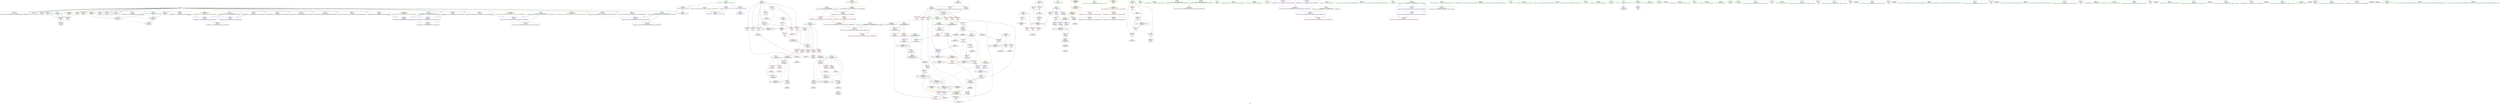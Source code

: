 digraph "SVFG" {
	label="SVFG";

	Node0x55e5d66e6560 [shape=record,color=grey,label="{NodeID: 0\nNullPtr}"];
	Node0x55e5d66e6560 -> Node0x55e5d670dcb0[style=solid];
	Node0x55e5d66e6560 -> Node0x55e5d670ddb0[style=solid];
	Node0x55e5d66e6560 -> Node0x55e5d670de80[style=solid];
	Node0x55e5d66e6560 -> Node0x55e5d670df50[style=solid];
	Node0x55e5d66e6560 -> Node0x55e5d670e020[style=solid];
	Node0x55e5d66e6560 -> Node0x55e5d670e0f0[style=solid];
	Node0x55e5d66e6560 -> Node0x55e5d670e1c0[style=solid];
	Node0x55e5d66e6560 -> Node0x55e5d670e290[style=solid];
	Node0x55e5d66e6560 -> Node0x55e5d670e360[style=solid];
	Node0x55e5d66e6560 -> Node0x55e5d670e430[style=solid];
	Node0x55e5d66e6560 -> Node0x55e5d670e500[style=solid];
	Node0x55e5d66e6560 -> Node0x55e5d670b390[style=solid];
	Node0x55e5d66e6560 -> Node0x55e5d670b460[style=solid];
	Node0x55e5d66e6560 -> Node0x55e5d670b530[style=solid];
	Node0x55e5d66e6560 -> Node0x55e5d670b600[style=solid];
	Node0x55e5d66e6560 -> Node0x55e5d670b6d0[style=solid];
	Node0x55e5d66e6560 -> Node0x55e5d670b7a0[style=solid];
	Node0x55e5d66e6560 -> Node0x55e5d670b870[style=solid];
	Node0x55e5d66e6560 -> Node0x55e5d670b940[style=solid];
	Node0x55e5d66e6560 -> Node0x55e5d670ba10[style=solid];
	Node0x55e5d66e6560 -> Node0x55e5d670bae0[style=solid];
	Node0x55e5d66e6560 -> Node0x55e5d670ab90[style=solid];
	Node0x55e5d66e6560 -> Node0x55e5d670f2c0[style=solid];
	Node0x55e5d671fe80 [shape=record,color=grey,label="{NodeID: 360\n78 = cmp(77, 9, )\n}"];
	Node0x55e5d670e770 [shape=record,color=red,label="{NodeID: 194\n366\<--355\n\<--s.addr\n_Z4OPENRKNSt7__cxx1112basic_stringIcSt11char_traitsIcESaIcEEE\n|{<s0>23}}"];
	Node0x55e5d670e770:s0 -> Node0x55e5d6752780[style=solid,color=red];
	Node0x55e5d670afd0 [shape=record,color=black,label="{NodeID: 111\n123\<--122\nidxprom\<--rem\n_Z9availablei\n}"];
	Node0x55e5d6709930 [shape=record,color=green,label="{NodeID: 28\n13\<--15\ndp\<--dp_field_insensitive\nGlob }"];
	Node0x55e5d6709930 -> Node0x55e5d670ad30[style=solid];
	Node0x55e5d6709930 -> Node0x55e5d6710a90[style=solid];
	Node0x55e5d670ff20 [shape=record,color=blue,label="{NodeID: 222\n170\<--169\n\<--conv\n_Z4worki\n}"];
	Node0x55e5d670ff20 -> Node0x55e5d672e3d0[style=dashed];
	Node0x55e5d67119c0 [shape=record,color=red,label="{NodeID: 139\n282\<--8\n\<--ntc\nmain\n}"];
	Node0x55e5d67119c0 -> Node0x55e5d6720000[style=solid];
	Node0x55e5d670c250 [shape=record,color=green,label="{NodeID: 56\n250\<--251\nehselector.slot\<--ehselector.slot_field_insensitive\nmain\n}"];
	Node0x55e5d670c250 -> Node0x55e5d6713f20[style=solid];
	Node0x55e5d670c250 -> Node0x55e5d6718990[style=solid];
	Node0x55e5d670c250 -> Node0x55e5d6718b30[style=solid];
	Node0x55e5d67520f0 [shape=record,color=black,label="{NodeID: 499\n216 = PHI(148, )\n1st arg _ZSt3minIxERKT_S2_S2_ }"];
	Node0x55e5d67520f0 -> Node0x55e5d6710400[style=solid];
	Node0x55e5d6739010 [shape=record,color=yellow,style=double,label="{NodeID: 416\n41V_1 = ENCHI(MR_41V_0)\npts\{249 \}\nFun[main]}"];
	Node0x55e5d6739010 -> Node0x55e5d67188c0[style=dashed];
	Node0x55e5d6739010 -> Node0x55e5d6718a60[style=dashed];
	Node0x55e5d67194f0 [shape=record,color=blue,label="{NodeID: 250\n447\<--467\nexn.slot\<--\n_ZStplIcSt11char_traitsIcESaIcEENSt7__cxx1112basic_stringIT_T0_T1_EERKS8_PKS5_\n}"];
	Node0x55e5d67194f0 -> Node0x55e5d670ed20[style=dashed];
	Node0x55e5d6713080 [shape=record,color=red,label="{NodeID: 167\n211\<--144\n\<--ret\n_Z4worki\n}"];
	Node0x55e5d6713080 -> Node0x55e5d67137d0[style=solid];
	Node0x55e5d670dbb0 [shape=record,color=green,label="{NodeID: 84\n41\<--489\n_GLOBAL__sub_I_arkidd_2_0.cpp\<--_GLOBAL__sub_I_arkidd_2_0.cpp_field_insensitive\n}"];
	Node0x55e5d670dbb0 -> Node0x55e5d670f1c0[style=solid];
	Node0x55e5d6707b30 [shape=record,color=green,label="{NodeID: 1\n7\<--1\n__dso_handle\<--dummyObj\nGlob }"];
	Node0x55e5d6720000 [shape=record,color=grey,label="{NodeID: 361\n283 = cmp(281, 282, )\n}"];
	Node0x55e5d670e840 [shape=record,color=red,label="{NodeID: 195\n380\<--355\n\<--s.addr\n_Z4OPENRKNSt7__cxx1112basic_stringIcSt11char_traitsIcESaIcEEE\n|{<s0>27}}"];
	Node0x55e5d670e840:s0 -> Node0x55e5d6752780[style=solid,color=red];
	Node0x55e5d670b0a0 [shape=record,color=black,label="{NodeID: 112\n103\<--136\n_Z9availablei_ret\<--\n_Z9availablei\n|{<s0>3}}"];
	Node0x55e5d670b0a0:s0 -> Node0x55e5d6750f00[style=solid,color=blue];
	Node0x55e5d6709a30 [shape=record,color=green,label="{NodeID: 29\n16\<--18\nav\<--av_field_insensitive\nGlob }"];
	Node0x55e5d6709a30 -> Node0x55e5d6710b60[style=solid];
	Node0x55e5d6709a30 -> Node0x55e5d6710c30[style=solid];
	Node0x55e5d6709a30 -> Node0x55e5d6710d00[style=solid];
	Node0x55e5d670fff0 [shape=record,color=blue,label="{NodeID: 223\n146\<--174\ni\<--\n_Z4worki\n}"];
	Node0x55e5d670fff0 -> Node0x55e5d6713150[style=dashed];
	Node0x55e5d670fff0 -> Node0x55e5d6713220[style=dashed];
	Node0x55e5d670fff0 -> Node0x55e5d67132f0[style=dashed];
	Node0x55e5d670fff0 -> Node0x55e5d67133c0[style=dashed];
	Node0x55e5d670fff0 -> Node0x55e5d6713490[style=dashed];
	Node0x55e5d670fff0 -> Node0x55e5d6713560[style=dashed];
	Node0x55e5d670fff0 -> Node0x55e5d6710260[style=dashed];
	Node0x55e5d670fff0 -> Node0x55e5d67315d0[style=dashed];
	Node0x55e5d6711a90 [shape=record,color=red,label="{NodeID: 140\n323\<--11\n\<--x\nmain\n|{<s0>19}}"];
	Node0x55e5d6711a90:s0 -> Node0x55e5d6751c40[style=solid,color=red];
	Node0x55e5d670c320 [shape=record,color=green,label="{NodeID: 57\n252\<--253\nitc\<--itc_field_insensitive\nmain\n}"];
	Node0x55e5d670c320 -> Node0x55e5d6713ff0[style=solid];
	Node0x55e5d670c320 -> Node0x55e5d67140c0[style=solid];
	Node0x55e5d670c320 -> Node0x55e5d6714190[style=solid];
	Node0x55e5d670c320 -> Node0x55e5d6718650[style=solid];
	Node0x55e5d670c320 -> Node0x55e5d6718cd0[style=solid];
	Node0x55e5d6752200 [shape=record,color=black,label="{NodeID: 500\n69 = PHI(167, )\n0th arg _Z10countDigiti }"];
	Node0x55e5d6752200 -> Node0x55e5d670f3c0[style=solid];
	Node0x55e5d67390f0 [shape=record,color=yellow,style=double,label="{NodeID: 417\n43V_1 = ENCHI(MR_43V_0)\npts\{251 \}\nFun[main]}"];
	Node0x55e5d67390f0 -> Node0x55e5d6718990[style=dashed];
	Node0x55e5d67390f0 -> Node0x55e5d6718b30[style=dashed];
	Node0x55e5d67195c0 [shape=record,color=blue,label="{NodeID: 251\n449\<--469\nehselector.slot\<--\n_ZStplIcSt11char_traitsIcESaIcEENSt7__cxx1112basic_stringIT_T0_T1_EERKS8_PKS5_\n}"];
	Node0x55e5d67195c0 -> Node0x55e5d670edf0[style=dashed];
	Node0x55e5d6713150 [shape=record,color=red,label="{NodeID: 168\n176\<--146\n\<--i\n_Z4worki\n}"];
	Node0x55e5d6713150 -> Node0x55e5d671f400[style=solid];
	Node0x55e5d670dcb0 [shape=record,color=black,label="{NodeID: 85\n2\<--3\ndummyVal\<--dummyVal\n}"];
	Node0x55e5d6707bc0 [shape=record,color=green,label="{NodeID: 2\n9\<--1\n\<--dummyObj\nCan only get source location for instruction, argument, global var or function.}"];
	Node0x55e5d6720180 [shape=record,color=grey,label="{NodeID: 362\n229 = cmp(226, 228, )\n}"];
	Node0x55e5d670e910 [shape=record,color=red,label="{NodeID: 196\n403\<--359\nexn\<--exn.slot\n_Z4OPENRKNSt7__cxx1112basic_stringIcSt11char_traitsIcESaIcEEE\n}"];
	Node0x55e5d670b170 [shape=record,color=black,label="{NodeID: 113\n152\<--151\nidxprom\<--\n_Z4worki\n}"];
	Node0x55e5d6709b30 [shape=record,color=green,label="{NodeID: 30\n39\<--43\nllvm.global_ctors\<--llvm.global_ctors_field_insensitive\nGlob }"];
	Node0x55e5d6709b30 -> Node0x55e5d67116c0[style=solid];
	Node0x55e5d6709b30 -> Node0x55e5d67117c0[style=solid];
	Node0x55e5d6709b30 -> Node0x55e5d67118c0[style=solid];
	Node0x55e5d67100c0 [shape=record,color=blue,label="{NodeID: 224\n148\<--195\nref.tmp\<--add8\n_Z4worki\n|{|<s2>7}}"];
	Node0x55e5d67100c0 -> Node0x55e5d6713700[style=dashed];
	Node0x55e5d67100c0 -> Node0x55e5d672e2e0[style=dashed];
	Node0x55e5d67100c0:s2 -> Node0x55e5d6738150[style=dashed,color=red];
	Node0x55e5d6711b60 [shape=record,color=red,label="{NodeID: 141\n374\<--33\n\<--stdin\n_Z4OPENRKNSt7__cxx1112basic_stringIcSt11char_traitsIcESaIcEEE\n}"];
	Node0x55e5d6711b60 -> Node0x55e5d6710820[style=solid];
	Node0x55e5d670c3f0 [shape=record,color=green,label="{NodeID: 58\n254\<--255\ni\<--i_field_insensitive\nmain\n}"];
	Node0x55e5d670c3f0 -> Node0x55e5d6714260[style=solid];
	Node0x55e5d670c3f0 -> Node0x55e5d6714330[style=solid];
	Node0x55e5d670c3f0 -> Node0x55e5d6714400[style=solid];
	Node0x55e5d670c3f0 -> Node0x55e5d6718720[style=solid];
	Node0x55e5d670c3f0 -> Node0x55e5d67187f0[style=solid];
	Node0x55e5d6752310 [shape=record,color=black,label="{NodeID: 501\n354 = PHI(244, )\n0th arg _Z4OPENRKNSt7__cxx1112basic_stringIcSt11char_traitsIcESaIcEEE }"];
	Node0x55e5d6752310 -> Node0x55e5d6718da0[style=solid];
	Node0x55e5d6713220 [shape=record,color=red,label="{NodeID: 169\n177\<--146\n\<--i\n_Z4worki\n}"];
	Node0x55e5d6713220 -> Node0x55e5d671f400[style=solid];
	Node0x55e5d670ddb0 [shape=record,color=black,label="{NodeID: 86\n300\<--3\n\<--dummyVal\nmain\n}"];
	Node0x55e5d6707c50 [shape=record,color=green,label="{NodeID: 3\n19\<--1\n.str\<--dummyObj\nGlob }"];
	Node0x55e5d6720300 [shape=record,color=grey,label="{NodeID: 363\n126 = cmp(125, 9, )\n}"];
	Node0x55e5d670e9e0 [shape=record,color=red,label="{NodeID: 197\n404\<--361\nsel\<--ehselector.slot\n_Z4OPENRKNSt7__cxx1112basic_stringIcSt11char_traitsIcESaIcEEE\n}"];
	Node0x55e5d670b240 [shape=record,color=black,label="{NodeID: 114\n169\<--168\nconv\<--call2\n_Z4worki\n}"];
	Node0x55e5d670b240 -> Node0x55e5d670ff20[style=solid];
	Node0x55e5d6709c30 [shape=record,color=green,label="{NodeID: 31\n44\<--45\n__cxx_global_var_init\<--__cxx_global_var_init_field_insensitive\n}"];
	Node0x55e5d6710190 [shape=record,color=blue,label="{NodeID: 225\n202\<--201\n\<--\n_Z4worki\n}"];
	Node0x55e5d6710190 -> Node0x55e5d672e3d0[style=dashed];
	Node0x55e5d6711c30 [shape=record,color=red,label="{NodeID: 142\n384\<--38\n\<--stdout\n_Z4OPENRKNSt7__cxx1112basic_stringIcSt11char_traitsIcESaIcEEE\n}"];
	Node0x55e5d6711c30 -> Node0x55e5d67108f0[style=solid];
	Node0x55e5d670c4c0 [shape=record,color=green,label="{NodeID: 59\n256\<--257\nans\<--ans_field_insensitive\nmain\n}"];
	Node0x55e5d670c4c0 -> Node0x55e5d670e5d0[style=solid];
	Node0x55e5d670c4c0 -> Node0x55e5d670e6a0[style=solid];
	Node0x55e5d670c4c0 -> Node0x55e5d6718c00[style=solid];
	Node0x55e5d6752420 [shape=record,color=black,label="{NodeID: 502\n438 = PHI(357, 363, )\n0th arg _ZStplIcSt11char_traitsIcESaIcEENSt7__cxx1112basic_stringIT_T0_T1_EERKS8_PKS5_ }"];
	Node0x55e5d67132f0 [shape=record,color=red,label="{NodeID: 170\n183\<--146\n\<--i\n_Z4worki\n}"];
	Node0x55e5d67132f0 -> Node0x55e5d671e680[style=solid];
	Node0x55e5d670de80 [shape=record,color=black,label="{NodeID: 87\n301\<--3\n\<--dummyVal\nmain\n}"];
	Node0x55e5d670de80 -> Node0x55e5d67188c0[style=solid];
	Node0x55e5d6707ce0 [shape=record,color=green,label="{NodeID: 4\n21\<--1\n.str.1\<--dummyObj\nGlob }"];
	Node0x55e5d6720480 [shape=record,color=grey,label="{NodeID: 364\n119 = cmp(118, 9, )\n}"];
	Node0x55e5d670eab0 [shape=record,color=red,label="{NodeID: 198\n454\<--441\n\<--__lhs.addr\n_ZStplIcSt11char_traitsIcESaIcEENSt7__cxx1112basic_stringIT_T0_T1_EERKS8_PKS5_\n}"];
	Node0x55e5d67105f0 [shape=record,color=black,label="{NodeID: 115\n140\<--212\n_Z4worki_ret\<--\n_Z4worki\n|{<s0>5|<s1>6|<s2>19}}"];
	Node0x55e5d67105f0:s0 -> Node0x55e5d674e2f0[style=solid,color=blue];
	Node0x55e5d67105f0:s1 -> Node0x55e5d6750e00[style=solid,color=blue];
	Node0x55e5d67105f0:s2 -> Node0x55e5d6751530[style=solid,color=blue];
	Node0x55e5d6709d30 [shape=record,color=green,label="{NodeID: 32\n48\<--49\n_ZNSt8ios_base4InitC1Ev\<--_ZNSt8ios_base4InitC1Ev_field_insensitive\n}"];
	Node0x55e5d6710260 [shape=record,color=blue,label="{NodeID: 226\n146\<--207\ni\<--inc\n_Z4worki\n}"];
	Node0x55e5d6710260 -> Node0x55e5d6713150[style=dashed];
	Node0x55e5d6710260 -> Node0x55e5d6713220[style=dashed];
	Node0x55e5d6710260 -> Node0x55e5d67132f0[style=dashed];
	Node0x55e5d6710260 -> Node0x55e5d67133c0[style=dashed];
	Node0x55e5d6710260 -> Node0x55e5d6713490[style=dashed];
	Node0x55e5d6710260 -> Node0x55e5d6713560[style=dashed];
	Node0x55e5d6710260 -> Node0x55e5d6710260[style=dashed];
	Node0x55e5d6710260 -> Node0x55e5d67315d0[style=dashed];
	Node0x55e5d6711d00 [shape=record,color=red,label="{NodeID: 143\n99\<--70\n\<--retval\n_Z10countDigiti\n}"];
	Node0x55e5d6711d00 -> Node0x55e5d670af00[style=solid];
	Node0x55e5d670c590 [shape=record,color=green,label="{NodeID: 60\n260\<--261\n_ZNSaIcEC1Ev\<--_ZNSaIcEC1Ev_field_insensitive\n}"];
	Node0x55e5d6752780 [shape=record,color=black,label="{NodeID: 503\n439 = PHI(366, 380, )\n1st arg _ZStplIcSt11char_traitsIcESaIcEENSt7__cxx1112basic_stringIT_T0_T1_EERKS8_PKS5_ }"];
	Node0x55e5d6752780 -> Node0x55e5d67191b0[style=solid];
	Node0x55e5d67133c0 [shape=record,color=red,label="{NodeID: 171\n188\<--146\n\<--i\n_Z4worki\n|{<s0>5}}"];
	Node0x55e5d67133c0:s0 -> Node0x55e5d6751c40[style=solid,color=red];
	Node0x55e5d670df50 [shape=record,color=black,label="{NodeID: 88\n303\<--3\n\<--dummyVal\nmain\n}"];
	Node0x55e5d670df50 -> Node0x55e5d6718990[style=solid];
	Node0x55e5d6708520 [shape=record,color=green,label="{NodeID: 5\n23\<--1\n.str.2\<--dummyObj\nGlob }"];
	Node0x55e5d6720600 [shape=record,color=grey,label="{NodeID: 365\n165 = cmp(164, 9, )\n}"];
	Node0x55e5d670eb80 [shape=record,color=red,label="{NodeID: 199\n458\<--443\n\<--__rhs.addr\n_ZStplIcSt11char_traitsIcESaIcEENSt7__cxx1112basic_stringIT_T0_T1_EERKS8_PKS5_\n}"];
	Node0x55e5d6710680 [shape=record,color=black,label="{NodeID: 116\n214\<--237\n_ZSt3minIxERKT_S2_S2__ret\<--\n_ZSt3minIxERKT_S2_S2_\n|{<s0>7}}"];
	Node0x55e5d6710680:s0 -> Node0x55e5d6751180[style=solid,color=blue];
	Node0x55e5d6709e30 [shape=record,color=green,label="{NodeID: 33\n54\<--55\n__cxa_atexit\<--__cxa_atexit_field_insensitive\n}"];
	Node0x55e5d6710330 [shape=record,color=blue,label="{NodeID: 227\n219\<--215\n__a.addr\<--__a\n_ZSt3minIxERKT_S2_S2_\n}"];
	Node0x55e5d6710330 -> Node0x55e5d6713970[style=dashed];
	Node0x55e5d6710330 -> Node0x55e5d6713a40[style=dashed];
	Node0x55e5d6711dd0 [shape=record,color=red,label="{NodeID: 144\n77\<--72\n\<--pos.addr\n_Z10countDigiti\n}"];
	Node0x55e5d6711dd0 -> Node0x55e5d671fe80[style=solid];
	Node0x55e5d670c690 [shape=record,color=green,label="{NodeID: 61\n264\<--265\n_ZNSt7__cxx1112basic_stringIcSt11char_traitsIcESaIcEEC1EPKcRKS3_\<--_ZNSt7__cxx1112basic_stringIcSt11char_traitsIcESaIcEEC1EPKcRKS3__field_insensitive\n}"];
	Node0x55e5d67528d0 [shape=record,color=black,label="{NodeID: 504\n440 = PHI(367, 381, )\n2nd arg _ZStplIcSt11char_traitsIcESaIcEENSt7__cxx1112basic_stringIT_T0_T1_EERKS8_PKS5_ }"];
	Node0x55e5d67528d0 -> Node0x55e5d6719280[style=solid];
	Node0x55e5d6713490 [shape=record,color=red,label="{NodeID: 172\n191\<--146\n\<--i\n_Z4worki\n}"];
	Node0x55e5d6713490 -> Node0x55e5d671e800[style=solid];
	Node0x55e5d670e020 [shape=record,color=black,label="{NodeID: 89\n306\<--3\n\<--dummyVal\nmain\n}"];
	Node0x55e5d67085b0 [shape=record,color=green,label="{NodeID: 6\n25\<--1\n.str.3\<--dummyObj\nGlob }"];
	Node0x55e5d6720780 [shape=record,color=grey,label="{NodeID: 366\n157 = cmp(156, 158, )\n}"];
	Node0x55e5d670ec50 [shape=record,color=red,label="{NodeID: 200\n464\<--445\nnrvo.val\<--nrvo\n_ZStplIcSt11char_traitsIcESaIcEENSt7__cxx1112basic_stringIT_T0_T1_EERKS8_PKS5_\n}"];
	Node0x55e5d6710750 [shape=record,color=black,label="{NodeID: 117\n291\<--290\nidxprom\<--\nmain\n}"];
	Node0x55e5d6709f30 [shape=record,color=green,label="{NodeID: 34\n53\<--59\n_ZNSt8ios_base4InitD1Ev\<--_ZNSt8ios_base4InitD1Ev_field_insensitive\n}"];
	Node0x55e5d6709f30 -> Node0x55e5d670ae00[style=solid];
	Node0x55e5d6710400 [shape=record,color=blue,label="{NodeID: 228\n221\<--216\n__b.addr\<--__b\n_ZSt3minIxERKT_S2_S2_\n}"];
	Node0x55e5d6710400 -> Node0x55e5d6713b10[style=dashed];
	Node0x55e5d6710400 -> Node0x55e5d6713be0[style=dashed];
	Node0x55e5d6711ea0 [shape=record,color=red,label="{NodeID: 145\n85\<--72\n\<--pos.addr\n_Z10countDigiti\n}"];
	Node0x55e5d6711ea0 -> Node0x55e5d671fd00[style=solid];
	Node0x55e5d670c790 [shape=record,color=green,label="{NodeID: 62\n267\<--268\n_Z4OPENRKNSt7__cxx1112basic_stringIcSt11char_traitsIcESaIcEEE\<--_Z4OPENRKNSt7__cxx1112basic_stringIcSt11char_traitsIcESaIcEEE_field_insensitive\n}"];
	Node0x55e5d6752a20 [shape=record,color=black,label="{NodeID: 505\n104 = PHI(163, )\n0th arg _Z9availablei }"];
	Node0x55e5d6752a20 -> Node0x55e5d670f8a0[style=solid];
	Node0x55e5d672dd70 [shape=record,color=yellow,style=double,label="{NodeID: 422\n12V_1 = ENCHI(MR_12V_0)\npts\{180000 \}\nFun[main]|{<s0>19}}"];
	Node0x55e5d672dd70:s0 -> Node0x55e5d6738070[style=dashed,color=red];
	Node0x55e5d6713560 [shape=record,color=red,label="{NodeID: 173\n206\<--146\n\<--i\n_Z4worki\n}"];
	Node0x55e5d6713560 -> Node0x55e5d671eb00[style=solid];
	Node0x55e5d670e0f0 [shape=record,color=black,label="{NodeID: 90\n307\<--3\n\<--dummyVal\nmain\n}"];
	Node0x55e5d670e0f0 -> Node0x55e5d6718a60[style=solid];
	Node0x55e5d6708640 [shape=record,color=green,label="{NodeID: 7\n27\<--1\n.str.4\<--dummyObj\nGlob }"];
	Node0x55e5d66f33c0 [shape=record,color=black,label="{NodeID: 367\nMR_2V_3 = PHI(MR_2V_4, MR_2V_2, )\npts\{71 \}\n}"];
	Node0x55e5d66f33c0 -> Node0x55e5d6711d00[style=dashed];
	Node0x55e5d670ed20 [shape=record,color=red,label="{NodeID: 201\n476\<--447\nexn\<--exn.slot\n_ZStplIcSt11char_traitsIcESaIcEENSt7__cxx1112basic_stringIT_T0_T1_EERKS8_PKS5_\n}"];
	Node0x55e5d6710820 [shape=record,color=black,label="{NodeID: 118\n376\<--374\ncall1\<--\n_Z4OPENRKNSt7__cxx1112basic_stringIcSt11char_traitsIcESaIcEEE\n}"];
	Node0x55e5d670a030 [shape=record,color=green,label="{NodeID: 35\n66\<--67\n_Z10countDigiti\<--_Z10countDigiti_field_insensitive\n}"];
	Node0x55e5d673dd10 [shape=record,color=yellow,style=double,label="{NodeID: 478\n22V_6 = CSCHI(MR_22V_5)\npts\{150000 \}\nCS[]|{<s0>6|<s1>6|<s2>6}}"];
	Node0x55e5d673dd10:s0 -> Node0x55e5d6713630[style=dashed,color=red];
	Node0x55e5d673dd10:s1 -> Node0x55e5d670fe50[style=dashed,color=red];
	Node0x55e5d673dd10:s2 -> Node0x55e5d67148e0[style=dashed,color=red];
	Node0x55e5d67104d0 [shape=record,color=blue,label="{NodeID: 229\n217\<--231\nretval\<--\n_ZSt3minIxERKT_S2_S2_\n}"];
	Node0x55e5d67104d0 -> Node0x55e5d67157e0[style=dashed];
	Node0x55e5d6711f70 [shape=record,color=red,label="{NodeID: 146\n91\<--72\n\<--pos.addr\n_Z10countDigiti\n}"];
	Node0x55e5d6711f70 -> Node0x55e5d671ef80[style=solid];
	Node0x55e5d670c890 [shape=record,color=green,label="{NodeID: 63\n270\<--271\n_ZNSt7__cxx1112basic_stringIcSt11char_traitsIcESaIcEED1Ev\<--_ZNSt7__cxx1112basic_stringIcSt11char_traitsIcESaIcEED1Ev_field_insensitive\n}"];
	Node0x55e5d6713630 [shape=record,color=red,label="{NodeID: 174\n156\<--155\n\<--\n_Z4worki\n}"];
	Node0x55e5d6713630 -> Node0x55e5d6720780[style=solid];
	Node0x55e5d670e1c0 [shape=record,color=black,label="{NodeID: 91\n309\<--3\n\<--dummyVal\nmain\n}"];
	Node0x55e5d670e1c0 -> Node0x55e5d6718b30[style=solid];
	Node0x55e5d67086d0 [shape=record,color=green,label="{NodeID: 8\n29\<--1\n.str.5\<--dummyObj\nGlob }"];
	Node0x55e5d66f38c0 [shape=record,color=black,label="{NodeID: 368\nMR_4V_3 = PHI(MR_4V_4, MR_4V_2, )\npts\{73 \}\n}"];
	Node0x55e5d670edf0 [shape=record,color=red,label="{NodeID: 202\n477\<--449\nsel\<--ehselector.slot\n_ZStplIcSt11char_traitsIcESaIcEENSt7__cxx1112basic_stringIT_T0_T1_EERKS8_PKS5_\n}"];
	Node0x55e5d67108f0 [shape=record,color=black,label="{NodeID: 119\n386\<--384\ncall6\<--\n_Z4OPENRKNSt7__cxx1112basic_stringIcSt11char_traitsIcESaIcEEE\n}"];
	Node0x55e5d670a130 [shape=record,color=green,label="{NodeID: 36\n70\<--71\nretval\<--retval_field_insensitive\n_Z10countDigiti\n}"];
	Node0x55e5d670a130 -> Node0x55e5d6711d00[style=solid];
	Node0x55e5d670a130 -> Node0x55e5d670f490[style=solid];
	Node0x55e5d670a130 -> Node0x55e5d670f7d0[style=solid];
	Node0x55e5d673de70 [shape=record,color=yellow,style=double,label="{NodeID: 479\n22V_7 = CSCHI(MR_22V_6)\npts\{150000 \}\nCS[]|{|<s2>7}}"];
	Node0x55e5d673de70 -> Node0x55e5d6713700[style=dashed];
	Node0x55e5d673de70 -> Node0x55e5d6710190[style=dashed];
	Node0x55e5d673de70:s2 -> Node0x55e5d6738500[style=dashed,color=red];
	Node0x55e5d67184f0 [shape=record,color=blue,label="{NodeID: 230\n217\<--234\nretval\<--\n_ZSt3minIxERKT_S2_S2_\n}"];
	Node0x55e5d67184f0 -> Node0x55e5d67157e0[style=dashed];
	Node0x55e5d6712040 [shape=record,color=red,label="{NodeID: 147\n88\<--74\n\<--cnt\n_Z10countDigiti\n}"];
	Node0x55e5d6712040 -> Node0x55e5d671ec80[style=solid];
	Node0x55e5d670c990 [shape=record,color=green,label="{NodeID: 64\n273\<--274\n_ZNSaIcED1Ev\<--_ZNSaIcED1Ev_field_insensitive\n}"];
	Node0x55e5d671e200 [shape=record,color=grey,label="{NodeID: 341\n335 = Binary(334, 196, )\n}"];
	Node0x55e5d6713700 [shape=record,color=red,label="{NodeID: 175\n201\<--198\n\<--call9\n_Z4worki\n}"];
	Node0x55e5d6713700 -> Node0x55e5d6710190[style=solid];
	Node0x55e5d670e290 [shape=record,color=black,label="{NodeID: 92\n350\<--3\nlpad.val\<--dummyVal\nmain\n}"];
	Node0x55e5d6708760 [shape=record,color=green,label="{NodeID: 9\n31\<--1\n.str.6\<--dummyObj\nGlob }"];
	Node0x55e5d672d0d0 [shape=record,color=black,label="{NodeID: 369\nMR_6V_2 = PHI(MR_6V_4, MR_6V_1, )\npts\{75 \}\n}"];
	Node0x55e5d670eec0 [shape=record,color=blue,label="{NodeID: 203\n8\<--9\nntc\<--\nGlob }"];
	Node0x55e5d670eec0 -> Node0x55e5d6738d70[style=dashed];
	Node0x55e5d67109c0 [shape=record,color=purple,label="{NodeID: 120\n50\<--4\n\<--_ZStL8__ioinit\n__cxx_global_var_init\n}"];
	Node0x55e5d670a200 [shape=record,color=green,label="{NodeID: 37\n72\<--73\npos.addr\<--pos.addr_field_insensitive\n_Z10countDigiti\n}"];
	Node0x55e5d670a200 -> Node0x55e5d6711dd0[style=solid];
	Node0x55e5d670a200 -> Node0x55e5d6711ea0[style=solid];
	Node0x55e5d670a200 -> Node0x55e5d6711f70[style=solid];
	Node0x55e5d670a200 -> Node0x55e5d670f3c0[style=solid];
	Node0x55e5d670a200 -> Node0x55e5d670f700[style=solid];
	Node0x55e5d6718580 [shape=record,color=blue,label="{NodeID: 231\n242\<--9\nretval\<--\nmain\n}"];
	Node0x55e5d6712110 [shape=record,color=red,label="{NodeID: 148\n96\<--74\n\<--cnt\n_Z10countDigiti\n}"];
	Node0x55e5d6712110 -> Node0x55e5d670f7d0[style=solid];
	Node0x55e5d670ca90 [shape=record,color=green,label="{NodeID: 65\n277\<--278\nscanf\<--scanf_field_insensitive\n}"];
	Node0x55e5d671e380 [shape=record,color=grey,label="{NodeID: 342\n194 = Binary(189, 193, )\n}"];
	Node0x55e5d671e380 -> Node0x55e5d671e500[style=solid];
	Node0x55e5d67137d0 [shape=record,color=red,label="{NodeID: 176\n212\<--211\n\<--\n_Z4worki\n}"];
	Node0x55e5d67137d0 -> Node0x55e5d67105f0[style=solid];
	Node0x55e5d670e360 [shape=record,color=black,label="{NodeID: 93\n351\<--3\nlpad.val17\<--dummyVal\nmain\n}"];
	Node0x55e5d67087f0 [shape=record,color=green,label="{NodeID: 10\n33\<--1\nstdin\<--dummyObj\nGlob }"];
	Node0x55e5d670efc0 [shape=record,color=blue,label="{NodeID: 204\n11\<--9\nx\<--\nGlob }"];
	Node0x55e5d670efc0 -> Node0x55e5d6738e50[style=dashed];
	Node0x55e5d6710a90 [shape=record,color=purple,label="{NodeID: 121\n153\<--13\narrayidx\<--dp\n_Z4worki\n}"];
	Node0x55e5d6710a90 -> Node0x55e5d670fd80[style=solid];
	Node0x55e5d670a2d0 [shape=record,color=green,label="{NodeID: 38\n74\<--75\ncnt\<--cnt_field_insensitive\n_Z10countDigiti\n}"];
	Node0x55e5d670a2d0 -> Node0x55e5d6712040[style=solid];
	Node0x55e5d670a2d0 -> Node0x55e5d6712110[style=solid];
	Node0x55e5d670a2d0 -> Node0x55e5d670f560[style=solid];
	Node0x55e5d670a2d0 -> Node0x55e5d670f630[style=solid];
	Node0x55e5d674ed30 [shape=record,color=black,label="{NodeID: 481\n51 = PHI()\n}"];
	Node0x55e5d6718650 [shape=record,color=blue,label="{NodeID: 232\n252\<--81\nitc\<--\nmain\n}"];
	Node0x55e5d6718650 -> Node0x55e5d67301d0[style=dashed];
	Node0x55e5d67121e0 [shape=record,color=red,label="{NodeID: 149\n136\<--105\n\<--retval\n_Z9availablei\n}"];
	Node0x55e5d67121e0 -> Node0x55e5d670b0a0[style=solid];
	Node0x55e5d670cb90 [shape=record,color=green,label="{NodeID: 66\n321\<--322\nllvm.memset.p0i8.i64\<--llvm.memset.p0i8.i64_field_insensitive\n}"];
	Node0x55e5d672e120 [shape=record,color=yellow,style=double,label="{NodeID: 426\n66V_1 = ENCHI(MR_66V_0)\npts\{448 \}\nFun[_ZStplIcSt11char_traitsIcESaIcEENSt7__cxx1112basic_stringIT_T0_T1_EERKS8_PKS5_]}"];
	Node0x55e5d672e120 -> Node0x55e5d67194f0[style=dashed];
	Node0x55e5d671e500 [shape=record,color=grey,label="{NodeID: 343\n195 = Binary(194, 196, )\n}"];
	Node0x55e5d671e500 -> Node0x55e5d67100c0[style=solid];
	Node0x55e5d67138a0 [shape=record,color=red,label="{NodeID: 177\n237\<--217\n\<--retval\n_ZSt3minIxERKT_S2_S2_\n}"];
	Node0x55e5d67138a0 -> Node0x55e5d6710680[style=solid];
	Node0x55e5d670e430 [shape=record,color=black,label="{NodeID: 94\n389\<--3\n\<--dummyVal\n_Z4OPENRKNSt7__cxx1112basic_stringIcSt11char_traitsIcESaIcEEE\n}"];
	Node0x55e5d67088b0 [shape=record,color=green,label="{NodeID: 11\n34\<--1\n.str.7\<--dummyObj\nGlob }"];
	Node0x55e5d672e2e0 [shape=record,color=black,label="{NodeID: 371\nMR_20V_2 = PHI(MR_20V_4, MR_20V_1, )\npts\{149 \}\n}"];
	Node0x55e5d672e2e0 -> Node0x55e5d67100c0[style=dashed];
	Node0x55e5d672e2e0 -> Node0x55e5d672e2e0[style=dashed];
	Node0x55e5d672e2e0 -> Node0x55e5d6731ad0[style=dashed];
	Node0x55e5d670f0c0 [shape=record,color=blue,label="{NodeID: 205\n493\<--40\nllvm.global_ctors_0\<--\nGlob }"];
	Node0x55e5d6710b60 [shape=record,color=purple,label="{NodeID: 122\n113\<--16\n\<--av\n_Z9availablei\n}"];
	Node0x55e5d6710b60 -> Node0x55e5d67125f0[style=solid];
	Node0x55e5d670a3a0 [shape=record,color=green,label="{NodeID: 39\n101\<--102\n_Z9availablei\<--_Z9availablei_field_insensitive\n}"];
	Node0x55e5d674e2f0 [shape=record,color=black,label="{NodeID: 482\n189 = PHI(140, )\n}"];
	Node0x55e5d674e2f0 -> Node0x55e5d671e380[style=solid];
	Node0x55e5d6738070 [shape=record,color=yellow,style=double,label="{NodeID: 399\n12V_1 = ENCHI(MR_12V_0)\npts\{180000 \}\nFun[_Z4worki]|{<s0>3|<s1>5|<s2>6}}"];
	Node0x55e5d6738070:s0 -> Node0x55e5d673a4b0[style=dashed,color=red];
	Node0x55e5d6738070:s1 -> Node0x55e5d6738070[style=dashed,color=red];
	Node0x55e5d6738070:s2 -> Node0x55e5d6738070[style=dashed,color=red];
	Node0x55e5d6718720 [shape=record,color=blue,label="{NodeID: 233\n254\<--9\ni\<--\nmain\n}"];
	Node0x55e5d6718720 -> Node0x55e5d6714260[style=dashed];
	Node0x55e5d6718720 -> Node0x55e5d6714330[style=dashed];
	Node0x55e5d6718720 -> Node0x55e5d6714400[style=dashed];
	Node0x55e5d6718720 -> Node0x55e5d67187f0[style=dashed];
	Node0x55e5d6718720 -> Node0x55e5d67306d0[style=dashed];
	Node0x55e5d67122b0 [shape=record,color=red,label="{NodeID: 150\n110\<--107\n\<--pos.addr\n_Z9availablei\n}"];
	Node0x55e5d67122b0 -> Node0x55e5d671fa00[style=solid];
	Node0x55e5d670cc90 [shape=record,color=green,label="{NodeID: 67\n329\<--330\nprintf\<--printf_field_insensitive\n}"];
	Node0x55e5d672e200 [shape=record,color=yellow,style=double,label="{NodeID: 427\n68V_1 = ENCHI(MR_68V_0)\npts\{450 \}\nFun[_ZStplIcSt11char_traitsIcESaIcEENSt7__cxx1112basic_stringIT_T0_T1_EERKS8_PKS5_]}"];
	Node0x55e5d672e200 -> Node0x55e5d67195c0[style=dashed];
	Node0x55e5d671e680 [shape=record,color=grey,label="{NodeID: 344\n184 = Binary(182, 183, )\n}"];
	Node0x55e5d671e680 -> Node0x55e5d671f880[style=solid];
	Node0x55e5d6713970 [shape=record,color=red,label="{NodeID: 178\n227\<--219\n\<--__a.addr\n_ZSt3minIxERKT_S2_S2_\n}"];
	Node0x55e5d6713970 -> Node0x55e5d6713d80[style=solid];
	Node0x55e5d670e500 [shape=record,color=black,label="{NodeID: 95\n390\<--3\n\<--dummyVal\n_Z4OPENRKNSt7__cxx1112basic_stringIcSt11char_traitsIcESaIcEEE\n}"];
	Node0x55e5d670e500 -> Node0x55e5d6718e70[style=solid];
	Node0x55e5d6708970 [shape=record,color=green,label="{NodeID: 12\n36\<--1\n.str.8\<--dummyObj\nGlob }"];
	Node0x55e5d672e3d0 [shape=record,color=black,label="{NodeID: 372\nMR_22V_5 = PHI(MR_22V_9, MR_22V_4, )\npts\{150000 \}\n|{|<s2>5|<s3>5|<s4>5}}"];
	Node0x55e5d672e3d0 -> Node0x55e5d672e3d0[style=dashed];
	Node0x55e5d672e3d0 -> Node0x55e5d67148e0[style=dashed];
	Node0x55e5d672e3d0:s2 -> Node0x55e5d6713630[style=dashed,color=red];
	Node0x55e5d672e3d0:s3 -> Node0x55e5d670fe50[style=dashed,color=red];
	Node0x55e5d672e3d0:s4 -> Node0x55e5d67148e0[style=dashed,color=red];
	Node0x55e5d670f1c0 [shape=record,color=blue,label="{NodeID: 206\n494\<--41\nllvm.global_ctors_1\<--_GLOBAL__sub_I_arkidd_2_0.cpp\nGlob }"];
	Node0x55e5d6710c30 [shape=record,color=purple,label="{NodeID: 123\n124\<--16\narrayidx\<--av\n_Z9availablei\n}"];
	Node0x55e5d6710c30 -> Node0x55e5d67126c0[style=solid];
	Node0x55e5d670a4a0 [shape=record,color=green,label="{NodeID: 40\n105\<--106\nretval\<--retval_field_insensitive\n_Z9availablei\n}"];
	Node0x55e5d670a4a0 -> Node0x55e5d67121e0[style=solid];
	Node0x55e5d670a4a0 -> Node0x55e5d670f970[style=solid];
	Node0x55e5d670a4a0 -> Node0x55e5d670fa40[style=solid];
	Node0x55e5d670a4a0 -> Node0x55e5d670fbe0[style=solid];
	Node0x55e5d6750e00 [shape=record,color=black,label="{NodeID: 483\n193 = PHI(140, )\n}"];
	Node0x55e5d6750e00 -> Node0x55e5d671e380[style=solid];
	Node0x55e5d6738150 [shape=record,color=yellow,style=double,label="{NodeID: 400\n20V_1 = ENCHI(MR_20V_0)\npts\{149 \}\nFun[_ZSt3minIxERKT_S2_S2_]}"];
	Node0x55e5d6738150 -> Node0x55e5d6713cb0[style=dashed];
	Node0x55e5d67187f0 [shape=record,color=blue,label="{NodeID: 234\n254\<--297\ni\<--inc\nmain\n}"];
	Node0x55e5d67187f0 -> Node0x55e5d6714260[style=dashed];
	Node0x55e5d67187f0 -> Node0x55e5d6714330[style=dashed];
	Node0x55e5d67187f0 -> Node0x55e5d6714400[style=dashed];
	Node0x55e5d67187f0 -> Node0x55e5d67187f0[style=dashed];
	Node0x55e5d67187f0 -> Node0x55e5d67306d0[style=dashed];
	Node0x55e5d6712380 [shape=record,color=red,label="{NodeID: 151\n118\<--107\n\<--pos.addr\n_Z9availablei\n}"];
	Node0x55e5d6712380 -> Node0x55e5d6720480[style=solid];
	Node0x55e5d670cd90 [shape=record,color=green,label="{NodeID: 68\n355\<--356\ns.addr\<--s.addr_field_insensitive\n_Z4OPENRKNSt7__cxx1112basic_stringIcSt11char_traitsIcESaIcEEE\n}"];
	Node0x55e5d670cd90 -> Node0x55e5d670e770[style=solid];
	Node0x55e5d670cd90 -> Node0x55e5d670e840[style=solid];
	Node0x55e5d670cd90 -> Node0x55e5d6718da0[style=solid];
	Node0x55e5d671e800 [shape=record,color=grey,label="{NodeID: 345\n192 = Binary(190, 191, )\n|{<s0>6}}"];
	Node0x55e5d671e800:s0 -> Node0x55e5d6751c40[style=solid,color=red];
	Node0x55e5d6713a40 [shape=record,color=red,label="{NodeID: 179\n234\<--219\n\<--__a.addr\n_ZSt3minIxERKT_S2_S2_\n}"];
	Node0x55e5d6713a40 -> Node0x55e5d67184f0[style=solid];
	Node0x55e5d670b390 [shape=record,color=black,label="{NodeID: 96\n392\<--3\n\<--dummyVal\n_Z4OPENRKNSt7__cxx1112basic_stringIcSt11char_traitsIcESaIcEEE\n}"];
	Node0x55e5d670b390 -> Node0x55e5d6718f40[style=solid];
	Node0x55e5d6708a30 [shape=record,color=green,label="{NodeID: 13\n38\<--1\nstdout\<--dummyObj\nGlob }"];
	Node0x55e5d670f2c0 [shape=record,color=blue, style = dotted,label="{NodeID: 207\n495\<--3\nllvm.global_ctors_2\<--dummyVal\nGlob }"];
	Node0x55e5d6710d00 [shape=record,color=purple,label="{NodeID: 124\n292\<--16\narrayidx\<--av\nmain\n}"];
	Node0x55e5d670a570 [shape=record,color=green,label="{NodeID: 41\n107\<--108\npos.addr\<--pos.addr_field_insensitive\n_Z9availablei\n}"];
	Node0x55e5d670a570 -> Node0x55e5d67122b0[style=solid];
	Node0x55e5d670a570 -> Node0x55e5d6712380[style=solid];
	Node0x55e5d670a570 -> Node0x55e5d6712450[style=solid];
	Node0x55e5d670a570 -> Node0x55e5d6712520[style=solid];
	Node0x55e5d670a570 -> Node0x55e5d670f8a0[style=solid];
	Node0x55e5d670a570 -> Node0x55e5d670fb10[style=solid];
	Node0x55e5d6750f00 [shape=record,color=black,label="{NodeID: 484\n164 = PHI(103, )\n}"];
	Node0x55e5d6750f00 -> Node0x55e5d6720600[style=solid];
	Node0x55e5d67188c0 [shape=record,color=blue,label="{NodeID: 235\n248\<--301\nexn.slot\<--\nmain\n}"];
	Node0x55e5d67188c0 -> Node0x55e5d6713e50[style=dashed];
	Node0x55e5d6712450 [shape=record,color=red,label="{NodeID: 152\n121\<--107\n\<--pos.addr\n_Z9availablei\n}"];
	Node0x55e5d6712450 -> Node0x55e5d671f280[style=solid];
	Node0x55e5d670ce60 [shape=record,color=green,label="{NodeID: 69\n357\<--358\nref.tmp\<--ref.tmp_field_insensitive\n_Z4OPENRKNSt7__cxx1112basic_stringIcSt11char_traitsIcESaIcEEE\n|{<s0>23}}"];
	Node0x55e5d670ce60:s0 -> Node0x55e5d6752420[style=solid,color=red];
	Node0x55e5d671e980 [shape=record,color=grey,label="{NodeID: 346\n344 = Binary(343, 81, )\n}"];
	Node0x55e5d671e980 -> Node0x55e5d6718cd0[style=solid];
	Node0x55e5d6713b10 [shape=record,color=red,label="{NodeID: 180\n225\<--221\n\<--__b.addr\n_ZSt3minIxERKT_S2_S2_\n}"];
	Node0x55e5d6713b10 -> Node0x55e5d6713cb0[style=solid];
	Node0x55e5d670b460 [shape=record,color=black,label="{NodeID: 97\n396\<--3\n\<--dummyVal\n_Z4OPENRKNSt7__cxx1112basic_stringIcSt11char_traitsIcESaIcEEE\n}"];
	Node0x55e5d6708b30 [shape=record,color=green,label="{NodeID: 14\n40\<--1\n\<--dummyObj\nCan only get source location for instruction, argument, global var or function.}"];
	Node0x55e5d670f3c0 [shape=record,color=blue,label="{NodeID: 208\n72\<--69\npos.addr\<--pos\n_Z10countDigiti\n}"];
	Node0x55e5d670f3c0 -> Node0x55e5d6711dd0[style=dashed];
	Node0x55e5d670f3c0 -> Node0x55e5d6711ea0[style=dashed];
	Node0x55e5d670f3c0 -> Node0x55e5d6711f70[style=dashed];
	Node0x55e5d670f3c0 -> Node0x55e5d670f700[style=dashed];
	Node0x55e5d670f3c0 -> Node0x55e5d66f38c0[style=dashed];
	Node0x55e5d6710dd0 [shape=record,color=purple,label="{NodeID: 125\n262\<--19\n\<--.str\nmain\n}"];
	Node0x55e5d670a640 [shape=record,color=green,label="{NodeID: 42\n138\<--139\n_Z4worki\<--_Z4worki_field_insensitive\n}"];
	Node0x55e5d6751040 [shape=record,color=black,label="{NodeID: 485\n168 = PHI(68, )\n}"];
	Node0x55e5d6751040 -> Node0x55e5d670b240[style=solid];
	Node0x55e5d6718990 [shape=record,color=blue,label="{NodeID: 236\n250\<--303\nehselector.slot\<--\nmain\n}"];
	Node0x55e5d6718990 -> Node0x55e5d6713f20[style=dashed];
	Node0x55e5d6712520 [shape=record,color=red,label="{NodeID: 153\n130\<--107\n\<--pos.addr\n_Z9availablei\n}"];
	Node0x55e5d6712520 -> Node0x55e5d671f100[style=solid];
	Node0x55e5d670cf30 [shape=record,color=green,label="{NodeID: 70\n359\<--360\nexn.slot\<--exn.slot_field_insensitive\n_Z4OPENRKNSt7__cxx1112basic_stringIcSt11char_traitsIcESaIcEEE\n}"];
	Node0x55e5d670cf30 -> Node0x55e5d670e910[style=solid];
	Node0x55e5d670cf30 -> Node0x55e5d6718e70[style=solid];
	Node0x55e5d670cf30 -> Node0x55e5d6719010[style=solid];
	Node0x55e5d673a4b0 [shape=record,color=yellow,style=double,label="{NodeID: 430\n12V_1 = ENCHI(MR_12V_0)\npts\{180000 \}\nFun[_Z9availablei]}"];
	Node0x55e5d673a4b0 -> Node0x55e5d67125f0[style=dashed];
	Node0x55e5d673a4b0 -> Node0x55e5d67126c0[style=dashed];
	Node0x55e5d671eb00 [shape=record,color=grey,label="{NodeID: 347\n207 = Binary(206, 81, )\n}"];
	Node0x55e5d671eb00 -> Node0x55e5d6710260[style=solid];
	Node0x55e5d6713be0 [shape=record,color=red,label="{NodeID: 181\n231\<--221\n\<--__b.addr\n_ZSt3minIxERKT_S2_S2_\n}"];
	Node0x55e5d6713be0 -> Node0x55e5d67104d0[style=solid];
	Node0x55e5d670b530 [shape=record,color=black,label="{NodeID: 98\n397\<--3\n\<--dummyVal\n_Z4OPENRKNSt7__cxx1112basic_stringIcSt11char_traitsIcESaIcEEE\n}"];
	Node0x55e5d670b530 -> Node0x55e5d6719010[style=solid];
	Node0x55e5d6708c30 [shape=record,color=green,label="{NodeID: 15\n81\<--1\n\<--dummyObj\nCan only get source location for instruction, argument, global var or function.}"];
	Node0x55e5d670f490 [shape=record,color=blue,label="{NodeID: 209\n70\<--81\nretval\<--\n_Z10countDigiti\n}"];
	Node0x55e5d670f490 -> Node0x55e5d66f33c0[style=dashed];
	Node0x55e5d6710ea0 [shape=record,color=purple,label="{NodeID: 126\n275\<--21\n\<--.str.1\nmain\n}"];
	Node0x55e5d670a740 [shape=record,color=green,label="{NodeID: 43\n142\<--143\npos.addr\<--pos.addr_field_insensitive\n_Z4worki\n}"];
	Node0x55e5d670a740 -> Node0x55e5d6712790[style=solid];
	Node0x55e5d670a740 -> Node0x55e5d6712860[style=solid];
	Node0x55e5d670a740 -> Node0x55e5d6712930[style=solid];
	Node0x55e5d670a740 -> Node0x55e5d6712a00[style=solid];
	Node0x55e5d670a740 -> Node0x55e5d6712ad0[style=solid];
	Node0x55e5d670a740 -> Node0x55e5d6712ba0[style=solid];
	Node0x55e5d670a740 -> Node0x55e5d670fcb0[style=solid];
	Node0x55e5d6751180 [shape=record,color=black,label="{NodeID: 486\n198 = PHI(214, )\n}"];
	Node0x55e5d6751180 -> Node0x55e5d6713700[style=solid];
	Node0x55e5d6718a60 [shape=record,color=blue,label="{NodeID: 237\n248\<--307\nexn.slot\<--\nmain\n}"];
	Node0x55e5d6718a60 -> Node0x55e5d6713e50[style=dashed];
	Node0x55e5d67125f0 [shape=record,color=red,label="{NodeID: 154\n114\<--113\n\<--\n_Z9availablei\n}"];
	Node0x55e5d67125f0 -> Node0x55e5d670f970[style=solid];
	Node0x55e5d670d000 [shape=record,color=green,label="{NodeID: 71\n361\<--362\nehselector.slot\<--ehselector.slot_field_insensitive\n_Z4OPENRKNSt7__cxx1112basic_stringIcSt11char_traitsIcESaIcEEE\n}"];
	Node0x55e5d670d000 -> Node0x55e5d670e9e0[style=solid];
	Node0x55e5d670d000 -> Node0x55e5d6718f40[style=solid];
	Node0x55e5d670d000 -> Node0x55e5d67190e0[style=solid];
	Node0x55e5d671ec80 [shape=record,color=grey,label="{NodeID: 348\n89 = Binary(88, 81, )\n}"];
	Node0x55e5d671ec80 -> Node0x55e5d670f630[style=solid];
	Node0x55e5d6713cb0 [shape=record,color=red,label="{NodeID: 182\n226\<--225\n\<--\n_ZSt3minIxERKT_S2_S2_\n}"];
	Node0x55e5d6713cb0 -> Node0x55e5d6720180[style=solid];
	Node0x55e5d670b600 [shape=record,color=black,label="{NodeID: 99\n399\<--3\n\<--dummyVal\n_Z4OPENRKNSt7__cxx1112basic_stringIcSt11char_traitsIcESaIcEEE\n}"];
	Node0x55e5d670b600 -> Node0x55e5d67190e0[style=solid];
	Node0x55e5d6708d30 [shape=record,color=green,label="{NodeID: 16\n93\<--1\n\<--dummyObj\nCan only get source location for instruction, argument, global var or function.}"];
	Node0x55e5d670f560 [shape=record,color=blue,label="{NodeID: 210\n74\<--9\ncnt\<--\n_Z10countDigiti\n}"];
	Node0x55e5d670f560 -> Node0x55e5d6712040[style=dashed];
	Node0x55e5d670f560 -> Node0x55e5d6712110[style=dashed];
	Node0x55e5d670f560 -> Node0x55e5d670f630[style=dashed];
	Node0x55e5d670f560 -> Node0x55e5d672d0d0[style=dashed];
	Node0x55e5d6710f70 [shape=record,color=purple,label="{NodeID: 127\n293\<--21\n\<--.str.1\nmain\n}"];
	Node0x55e5d670a810 [shape=record,color=green,label="{NodeID: 44\n144\<--145\nret\<--ret_field_insensitive\n_Z4worki\n}"];
	Node0x55e5d670a810 -> Node0x55e5d6712c70[style=solid];
	Node0x55e5d670a810 -> Node0x55e5d6712d40[style=solid];
	Node0x55e5d670a810 -> Node0x55e5d6712e10[style=solid];
	Node0x55e5d670a810 -> Node0x55e5d6712ee0[style=solid];
	Node0x55e5d670a810 -> Node0x55e5d6712fb0[style=solid];
	Node0x55e5d670a810 -> Node0x55e5d6713080[style=solid];
	Node0x55e5d670a810 -> Node0x55e5d670fd80[style=solid];
	Node0x55e5d67512c0 [shape=record,color=black,label="{NodeID: 487\n276 = PHI()\n}"];
	Node0x55e5d6738500 [shape=record,color=yellow,style=double,label="{NodeID: 404\n22V_1 = ENCHI(MR_22V_0)\npts\{150000 \}\nFun[_ZSt3minIxERKT_S2_S2_]}"];
	Node0x55e5d6738500 -> Node0x55e5d6713d80[style=dashed];
	Node0x55e5d6718b30 [shape=record,color=blue,label="{NodeID: 238\n250\<--309\nehselector.slot\<--\nmain\n}"];
	Node0x55e5d6718b30 -> Node0x55e5d6713f20[style=dashed];
	Node0x55e5d67126c0 [shape=record,color=red,label="{NodeID: 155\n125\<--124\n\<--arrayidx\n_Z9availablei\n}"];
	Node0x55e5d67126c0 -> Node0x55e5d6720300[style=solid];
	Node0x55e5d670d0d0 [shape=record,color=green,label="{NodeID: 72\n363\<--364\nref.tmp2\<--ref.tmp2_field_insensitive\n_Z4OPENRKNSt7__cxx1112basic_stringIcSt11char_traitsIcESaIcEEE\n|{<s0>27}}"];
	Node0x55e5d670d0d0:s0 -> Node0x55e5d6752420[style=solid,color=red];
	Node0x55e5d671ee00 [shape=record,color=grey,label="{NodeID: 349\n297 = Binary(296, 81, )\n}"];
	Node0x55e5d671ee00 -> Node0x55e5d67187f0[style=solid];
	Node0x55e5d6713d80 [shape=record,color=red,label="{NodeID: 183\n228\<--227\n\<--\n_ZSt3minIxERKT_S2_S2_\n}"];
	Node0x55e5d6713d80 -> Node0x55e5d6720180[style=solid];
	Node0x55e5d670b6d0 [shape=record,color=black,label="{NodeID: 100\n405\<--3\nlpad.val\<--dummyVal\n_Z4OPENRKNSt7__cxx1112basic_stringIcSt11char_traitsIcESaIcEEE\n}"];
	Node0x55e5d6708e30 [shape=record,color=green,label="{NodeID: 17\n158\<--1\n\<--dummyObj\nCan only get source location for instruction, argument, global var or function.}"];
	Node0x55e5d670f630 [shape=record,color=blue,label="{NodeID: 211\n74\<--89\ncnt\<--inc\n_Z10countDigiti\n}"];
	Node0x55e5d670f630 -> Node0x55e5d6712040[style=dashed];
	Node0x55e5d670f630 -> Node0x55e5d6712110[style=dashed];
	Node0x55e5d670f630 -> Node0x55e5d670f630[style=dashed];
	Node0x55e5d670f630 -> Node0x55e5d672d0d0[style=dashed];
	Node0x55e5d6711040 [shape=record,color=purple,label="{NodeID: 128\n315\<--21\n\<--.str.1\nmain\n}"];
	Node0x55e5d670a8e0 [shape=record,color=green,label="{NodeID: 45\n146\<--147\ni\<--i_field_insensitive\n_Z4worki\n}"];
	Node0x55e5d670a8e0 -> Node0x55e5d6713150[style=solid];
	Node0x55e5d670a8e0 -> Node0x55e5d6713220[style=solid];
	Node0x55e5d670a8e0 -> Node0x55e5d67132f0[style=solid];
	Node0x55e5d670a8e0 -> Node0x55e5d67133c0[style=solid];
	Node0x55e5d670a8e0 -> Node0x55e5d6713490[style=solid];
	Node0x55e5d670a8e0 -> Node0x55e5d6713560[style=solid];
	Node0x55e5d670a8e0 -> Node0x55e5d670fff0[style=solid];
	Node0x55e5d670a8e0 -> Node0x55e5d6710260[style=solid];
	Node0x55e5d6751390 [shape=record,color=black,label="{NodeID: 488\n294 = PHI()\n}"];
	Node0x55e5d6718c00 [shape=record,color=blue,label="{NodeID: 239\n256\<--324\nans\<--call9\nmain\n}"];
	Node0x55e5d6718c00 -> Node0x55e5d670e5d0[style=dashed];
	Node0x55e5d6718c00 -> Node0x55e5d670e6a0[style=dashed];
	Node0x55e5d6718c00 -> Node0x55e5d6730bd0[style=dashed];
	Node0x55e5d6712790 [shape=record,color=red,label="{NodeID: 156\n151\<--142\n\<--pos.addr\n_Z4worki\n}"];
	Node0x55e5d6712790 -> Node0x55e5d670b170[style=solid];
	Node0x55e5d670d1a0 [shape=record,color=green,label="{NodeID: 73\n369\<--370\n_ZStplIcSt11char_traitsIcESaIcEENSt7__cxx1112basic_stringIT_T0_T1_EERKS8_PKS5_\<--_ZStplIcSt11char_traitsIcESaIcEENSt7__cxx1112basic_stringIT_T0_T1_EERKS8_PKS5__field_insensitive\n}"];
	Node0x55e5d671ef80 [shape=record,color=grey,label="{NodeID: 350\n92 = Binary(91, 93, )\n}"];
	Node0x55e5d671ef80 -> Node0x55e5d670f700[style=solid];
	Node0x55e5d6713e50 [shape=record,color=red,label="{NodeID: 184\n348\<--248\nexn\<--exn.slot\nmain\n}"];
	Node0x55e5d670b7a0 [shape=record,color=black,label="{NodeID: 101\n406\<--3\nlpad.val7\<--dummyVal\n_Z4OPENRKNSt7__cxx1112basic_stringIcSt11char_traitsIcESaIcEEE\n}"];
	Node0x55e5d6708f30 [shape=record,color=green,label="{NodeID: 18\n162\<--1\n\<--dummyObj\nCan only get source location for instruction, argument, global var or function.}"];
	Node0x55e5d67301d0 [shape=record,color=black,label="{NodeID: 378\nMR_45V_3 = PHI(MR_45V_4, MR_45V_2, )\npts\{253 \}\n}"];
	Node0x55e5d67301d0 -> Node0x55e5d6713ff0[style=dashed];
	Node0x55e5d67301d0 -> Node0x55e5d67140c0[style=dashed];
	Node0x55e5d67301d0 -> Node0x55e5d6714190[style=dashed];
	Node0x55e5d67301d0 -> Node0x55e5d6718cd0[style=dashed];
	Node0x55e5d670f700 [shape=record,color=blue,label="{NodeID: 212\n72\<--92\npos.addr\<--div\n_Z10countDigiti\n}"];
	Node0x55e5d670f700 -> Node0x55e5d6711ea0[style=dashed];
	Node0x55e5d670f700 -> Node0x55e5d6711f70[style=dashed];
	Node0x55e5d670f700 -> Node0x55e5d670f700[style=dashed];
	Node0x55e5d670f700 -> Node0x55e5d66f38c0[style=dashed];
	Node0x55e5d6711110 [shape=record,color=purple,label="{NodeID: 129\n327\<--23\n\<--.str.2\nmain\n}"];
	Node0x55e5d670a9b0 [shape=record,color=green,label="{NodeID: 46\n148\<--149\nref.tmp\<--ref.tmp_field_insensitive\n_Z4worki\n|{|<s1>7}}"];
	Node0x55e5d670a9b0 -> Node0x55e5d67100c0[style=solid];
	Node0x55e5d670a9b0:s1 -> Node0x55e5d67520f0[style=solid,color=red];
	Node0x55e5d6751460 [shape=record,color=black,label="{NodeID: 489\n316 = PHI()\n}"];
	Node0x55e5d6718cd0 [shape=record,color=blue,label="{NodeID: 240\n252\<--344\nitc\<--inc15\nmain\n}"];
	Node0x55e5d6718cd0 -> Node0x55e5d67301d0[style=dashed];
	Node0x55e5d6712860 [shape=record,color=red,label="{NodeID: 157\n163\<--142\n\<--pos.addr\n_Z4worki\n|{<s0>3}}"];
	Node0x55e5d6712860:s0 -> Node0x55e5d6752a20[style=solid,color=red];
	Node0x55e5d670d2a0 [shape=record,color=green,label="{NodeID: 74\n372\<--373\n_ZNKSt7__cxx1112basic_stringIcSt11char_traitsIcESaIcEE5c_strEv\<--_ZNKSt7__cxx1112basic_stringIcSt11char_traitsIcESaIcEE5c_strEv_field_insensitive\n}"];
	Node0x55e5d671f100 [shape=record,color=grey,label="{NodeID: 351\n131 = Binary(130, 93, )\n}"];
	Node0x55e5d671f100 -> Node0x55e5d670fb10[style=solid];
	Node0x55e5d6713f20 [shape=record,color=red,label="{NodeID: 185\n349\<--250\nsel\<--ehselector.slot\nmain\n}"];
	Node0x55e5d670b870 [shape=record,color=black,label="{NodeID: 102\n466\<--3\n\<--dummyVal\n_ZStplIcSt11char_traitsIcESaIcEENSt7__cxx1112basic_stringIT_T0_T1_EERKS8_PKS5_\n}"];
	Node0x55e5d6709030 [shape=record,color=green,label="{NodeID: 19\n174\<--1\n\<--dummyObj\nCan only get source location for instruction, argument, global var or function.}"];
	Node0x55e5d67306d0 [shape=record,color=black,label="{NodeID: 379\nMR_47V_2 = PHI(MR_47V_4, MR_47V_1, )\npts\{255 \}\n}"];
	Node0x55e5d67306d0 -> Node0x55e5d6718720[style=dashed];
	Node0x55e5d670f7d0 [shape=record,color=blue,label="{NodeID: 213\n70\<--96\nretval\<--\n_Z10countDigiti\n}"];
	Node0x55e5d670f7d0 -> Node0x55e5d66f33c0[style=dashed];
	Node0x55e5d67111e0 [shape=record,color=purple,label="{NodeID: 130\n336\<--25\n\<--.str.3\nmain\n}"];
	Node0x55e5d670aa80 [shape=record,color=green,label="{NodeID: 47\n199\<--200\n_ZSt3minIxERKT_S2_S2_\<--_ZSt3minIxERKT_S2_S2__field_insensitive\n}"];
	Node0x55e5d6751530 [shape=record,color=black,label="{NodeID: 490\n324 = PHI(140, )\n}"];
	Node0x55e5d6751530 -> Node0x55e5d6718c00[style=solid];
	Node0x55e5d6718da0 [shape=record,color=blue,label="{NodeID: 241\n355\<--354\ns.addr\<--s\n_Z4OPENRKNSt7__cxx1112basic_stringIcSt11char_traitsIcESaIcEEE\n}"];
	Node0x55e5d6718da0 -> Node0x55e5d670e770[style=dashed];
	Node0x55e5d6718da0 -> Node0x55e5d670e840[style=dashed];
	Node0x55e5d6712930 [shape=record,color=red,label="{NodeID: 158\n167\<--142\n\<--pos.addr\n_Z4worki\n|{<s0>4}}"];
	Node0x55e5d6712930:s0 -> Node0x55e5d6752200[style=solid,color=red];
	Node0x55e5d670d3a0 [shape=record,color=green,label="{NodeID: 75\n377\<--378\nfreopen\<--freopen_field_insensitive\n}"];
	Node0x55e5d671f280 [shape=record,color=grey,label="{NodeID: 352\n122 = Binary(121, 93, )\n}"];
	Node0x55e5d671f280 -> Node0x55e5d670afd0[style=solid];
	Node0x55e5d6713ff0 [shape=record,color=red,label="{NodeID: 186\n281\<--252\n\<--itc\nmain\n}"];
	Node0x55e5d6713ff0 -> Node0x55e5d6720000[style=solid];
	Node0x55e5d670b940 [shape=record,color=black,label="{NodeID: 103\n467\<--3\n\<--dummyVal\n_ZStplIcSt11char_traitsIcESaIcEENSt7__cxx1112basic_stringIT_T0_T1_EERKS8_PKS5_\n}"];
	Node0x55e5d670b940 -> Node0x55e5d67194f0[style=solid];
	Node0x55e5d6709130 [shape=record,color=green,label="{NodeID: 20\n196\<--1\n\<--dummyObj\nCan only get source location for instruction, argument, global var or function.}"];
	Node0x55e5d6730bd0 [shape=record,color=black,label="{NodeID: 380\nMR_49V_2 = PHI(MR_49V_3, MR_49V_1, )\npts\{257 \}\n}"];
	Node0x55e5d6730bd0 -> Node0x55e5d6718c00[style=dashed];
	Node0x55e5d670f8a0 [shape=record,color=blue,label="{NodeID: 214\n107\<--104\npos.addr\<--pos\n_Z9availablei\n}"];
	Node0x55e5d670f8a0 -> Node0x55e5d67122b0[style=dashed];
	Node0x55e5d670f8a0 -> Node0x55e5d6712380[style=dashed];
	Node0x55e5d670f8a0 -> Node0x55e5d6712450[style=dashed];
	Node0x55e5d670f8a0 -> Node0x55e5d6712520[style=dashed];
	Node0x55e5d670f8a0 -> Node0x55e5d670fb10[style=dashed];
	Node0x55e5d670f8a0 -> Node0x55e5d67152e0[style=dashed];
	Node0x55e5d67112b0 [shape=record,color=purple,label="{NodeID: 131\n339\<--27\n\<--.str.4\nmain\n}"];
	Node0x55e5d670bba0 [shape=record,color=green,label="{NodeID: 48\n217\<--218\nretval\<--retval_field_insensitive\n_ZSt3minIxERKT_S2_S2_\n}"];
	Node0x55e5d670bba0 -> Node0x55e5d67138a0[style=solid];
	Node0x55e5d670bba0 -> Node0x55e5d67104d0[style=solid];
	Node0x55e5d670bba0 -> Node0x55e5d67184f0[style=solid];
	Node0x55e5d6751700 [shape=record,color=black,label="{NodeID: 491\n328 = PHI()\n}"];
	Node0x55e5d67388b0 [shape=record,color=yellow,style=double,label="{NodeID: 408\n33V_1 = ENCHI(MR_33V_0)\npts\{1 \}\nFun[_Z4OPENRKNSt7__cxx1112basic_stringIcSt11char_traitsIcESaIcEEE]}"];
	Node0x55e5d67388b0 -> Node0x55e5d6711b60[style=dashed];
	Node0x55e5d67388b0 -> Node0x55e5d6711c30[style=dashed];
	Node0x55e5d6718e70 [shape=record,color=blue,label="{NodeID: 242\n359\<--390\nexn.slot\<--\n_Z4OPENRKNSt7__cxx1112basic_stringIcSt11char_traitsIcESaIcEEE\n}"];
	Node0x55e5d6718e70 -> Node0x55e5d670e910[style=dashed];
	Node0x55e5d6712a00 [shape=record,color=red,label="{NodeID: 159\n179\<--142\n\<--pos.addr\n_Z4worki\n}"];
	Node0x55e5d6712a00 -> Node0x55e5d671f580[style=solid];
	Node0x55e5d670d4a0 [shape=record,color=green,label="{NodeID: 76\n414\<--415\n__gxx_personality_v0\<--__gxx_personality_v0_field_insensitive\n}"];
	Node0x55e5d671f400 [shape=record,color=grey,label="{NodeID: 353\n178 = Binary(176, 177, )\n}"];
	Node0x55e5d671f400 -> Node0x55e5d671f580[style=solid];
	Node0x55e5d67140c0 [shape=record,color=red,label="{NodeID: 187\n326\<--252\n\<--itc\nmain\n}"];
	Node0x55e5d670ba10 [shape=record,color=black,label="{NodeID: 104\n469\<--3\n\<--dummyVal\n_ZStplIcSt11char_traitsIcESaIcEENSt7__cxx1112basic_stringIT_T0_T1_EERKS8_PKS5_\n}"];
	Node0x55e5d670ba10 -> Node0x55e5d67195c0[style=solid];
	Node0x55e5d6709230 [shape=record,color=green,label="{NodeID: 21\n318\<--1\n\<--dummyObj\nCan only get source location for instruction, argument, global var or function.}"];
	Node0x55e5d67310d0 [shape=record,color=black,label="{NodeID: 381\nMR_22V_2 = PHI(MR_22V_3, MR_22V_1, )\npts\{150000 \}\n|{<s0>19|<s1>19|<s2>19}}"];
	Node0x55e5d67310d0:s0 -> Node0x55e5d6713630[style=dashed,color=red];
	Node0x55e5d67310d0:s1 -> Node0x55e5d670fe50[style=dashed,color=red];
	Node0x55e5d67310d0:s2 -> Node0x55e5d67148e0[style=dashed,color=red];
	Node0x55e5d670f970 [shape=record,color=blue,label="{NodeID: 215\n105\<--114\nretval\<--\n_Z9availablei\n}"];
	Node0x55e5d670f970 -> Node0x55e5d6714de0[style=dashed];
	Node0x55e5d6711380 [shape=record,color=purple,label="{NodeID: 132\n367\<--29\n\<--.str.5\n_Z4OPENRKNSt7__cxx1112basic_stringIcSt11char_traitsIcESaIcEEE\n|{<s0>23}}"];
	Node0x55e5d6711380:s0 -> Node0x55e5d67528d0[style=solid,color=red];
	Node0x55e5d670bc70 [shape=record,color=green,label="{NodeID: 49\n219\<--220\n__a.addr\<--__a.addr_field_insensitive\n_ZSt3minIxERKT_S2_S2_\n}"];
	Node0x55e5d670bc70 -> Node0x55e5d6713970[style=solid];
	Node0x55e5d670bc70 -> Node0x55e5d6713a40[style=solid];
	Node0x55e5d670bc70 -> Node0x55e5d6710330[style=solid];
	Node0x55e5d67517d0 [shape=record,color=black,label="{NodeID: 492\n337 = PHI()\n}"];
	Node0x55e5d6718f40 [shape=record,color=blue,label="{NodeID: 243\n361\<--392\nehselector.slot\<--\n_Z4OPENRKNSt7__cxx1112basic_stringIcSt11char_traitsIcESaIcEEE\n}"];
	Node0x55e5d6718f40 -> Node0x55e5d670e9e0[style=dashed];
	Node0x55e5d6712ad0 [shape=record,color=red,label="{NodeID: 160\n182\<--142\n\<--pos.addr\n_Z4worki\n}"];
	Node0x55e5d6712ad0 -> Node0x55e5d671e680[style=solid];
	Node0x55e5d670d5a0 [shape=record,color=green,label="{NodeID: 77\n441\<--442\n__lhs.addr\<--__lhs.addr_field_insensitive\n_ZStplIcSt11char_traitsIcESaIcEENSt7__cxx1112basic_stringIT_T0_T1_EERKS8_PKS5_\n}"];
	Node0x55e5d670d5a0 -> Node0x55e5d670eab0[style=solid];
	Node0x55e5d670d5a0 -> Node0x55e5d67191b0[style=solid];
	Node0x55e5d671f580 [shape=record,color=grey,label="{NodeID: 354\n180 = cmp(178, 179, )\n}"];
	Node0x55e5d6714190 [shape=record,color=red,label="{NodeID: 188\n343\<--252\n\<--itc\nmain\n}"];
	Node0x55e5d6714190 -> Node0x55e5d671e980[style=solid];
	Node0x55e5d670bae0 [shape=record,color=black,label="{NodeID: 105\n478\<--3\nlpad.val\<--dummyVal\n_ZStplIcSt11char_traitsIcESaIcEENSt7__cxx1112basic_stringIT_T0_T1_EERKS8_PKS5_\n}"];
	Node0x55e5d6709330 [shape=record,color=green,label="{NodeID: 22\n319\<--1\n\<--dummyObj\nCan only get source location for instruction, argument, global var or function.}"];
	Node0x55e5d67315d0 [shape=record,color=black,label="{NodeID: 382\nMR_18V_5 = PHI(MR_18V_3, MR_18V_1, )\npts\{147 \}\n}"];
	Node0x55e5d670fa40 [shape=record,color=blue,label="{NodeID: 216\n105\<--9\nretval\<--\n_Z9availablei\n}"];
	Node0x55e5d670fa40 -> Node0x55e5d6714de0[style=dashed];
	Node0x55e5d6711450 [shape=record,color=purple,label="{NodeID: 133\n375\<--31\n\<--.str.6\n_Z4OPENRKNSt7__cxx1112basic_stringIcSt11char_traitsIcESaIcEEE\n}"];
	Node0x55e5d670bd40 [shape=record,color=green,label="{NodeID: 50\n221\<--222\n__b.addr\<--__b.addr_field_insensitive\n_ZSt3minIxERKT_S2_S2_\n}"];
	Node0x55e5d670bd40 -> Node0x55e5d6713b10[style=solid];
	Node0x55e5d670bd40 -> Node0x55e5d6713be0[style=solid];
	Node0x55e5d670bd40 -> Node0x55e5d6710400[style=solid];
	Node0x55e5d67518a0 [shape=record,color=black,label="{NodeID: 493\n340 = PHI()\n}"];
	Node0x55e5d6738aa0 [shape=record,color=yellow,style=double,label="{NodeID: 410\n56V_1 = ENCHI(MR_56V_0)\npts\{360 \}\nFun[_Z4OPENRKNSt7__cxx1112basic_stringIcSt11char_traitsIcESaIcEEE]}"];
	Node0x55e5d6738aa0 -> Node0x55e5d6718e70[style=dashed];
	Node0x55e5d6738aa0 -> Node0x55e5d6719010[style=dashed];
	Node0x55e5d6719010 [shape=record,color=blue,label="{NodeID: 244\n359\<--397\nexn.slot\<--\n_Z4OPENRKNSt7__cxx1112basic_stringIcSt11char_traitsIcESaIcEEE\n}"];
	Node0x55e5d6719010 -> Node0x55e5d670e910[style=dashed];
	Node0x55e5d6712ba0 [shape=record,color=red,label="{NodeID: 161\n190\<--142\n\<--pos.addr\n_Z4worki\n}"];
	Node0x55e5d6712ba0 -> Node0x55e5d671e800[style=solid];
	Node0x55e5d670d670 [shape=record,color=green,label="{NodeID: 78\n443\<--444\n__rhs.addr\<--__rhs.addr_field_insensitive\n_ZStplIcSt11char_traitsIcESaIcEENSt7__cxx1112basic_stringIT_T0_T1_EERKS8_PKS5_\n}"];
	Node0x55e5d670d670 -> Node0x55e5d670eb80[style=solid];
	Node0x55e5d670d670 -> Node0x55e5d6719280[style=solid];
	Node0x55e5d671f700 [shape=record,color=grey,label="{NodeID: 355\n332 = cmp(331, 162, )\n}"];
	Node0x55e5d6714260 [shape=record,color=red,label="{NodeID: 189\n287\<--254\n\<--i\nmain\n}"];
	Node0x55e5d6714260 -> Node0x55e5d671fb80[style=solid];
	Node0x55e5d670ab90 [shape=record,color=black,label="{NodeID: 106\n479\<--3\nlpad.val1\<--dummyVal\n_ZStplIcSt11char_traitsIcESaIcEENSt7__cxx1112basic_stringIT_T0_T1_EERKS8_PKS5_\n}"];
	Node0x55e5d6709430 [shape=record,color=green,label="{NodeID: 23\n320\<--1\n\<--dummyObj\nCan only get source location for instruction, argument, global var or function.}"];
	Node0x55e5d6731ad0 [shape=record,color=black,label="{NodeID: 383\nMR_20V_5 = PHI(MR_20V_2, MR_20V_1, )\npts\{149 \}\n}"];
	Node0x55e5d670fb10 [shape=record,color=blue,label="{NodeID: 217\n107\<--131\npos.addr\<--div\n_Z9availablei\n}"];
	Node0x55e5d670fb10 -> Node0x55e5d6712380[style=dashed];
	Node0x55e5d670fb10 -> Node0x55e5d6712450[style=dashed];
	Node0x55e5d670fb10 -> Node0x55e5d6712520[style=dashed];
	Node0x55e5d670fb10 -> Node0x55e5d670fb10[style=dashed];
	Node0x55e5d670fb10 -> Node0x55e5d67152e0[style=dashed];
	Node0x55e5d6711520 [shape=record,color=purple,label="{NodeID: 134\n381\<--34\n\<--.str.7\n_Z4OPENRKNSt7__cxx1112basic_stringIcSt11char_traitsIcESaIcEEE\n|{<s0>27}}"];
	Node0x55e5d6711520:s0 -> Node0x55e5d67528d0[style=solid,color=red];
	Node0x55e5d670be10 [shape=record,color=green,label="{NodeID: 51\n239\<--240\nmain\<--main_field_insensitive\n}"];
	Node0x55e5d6751970 [shape=record,color=black,label="{NodeID: 494\n371 = PHI()\n}"];
	Node0x55e5d6738b80 [shape=record,color=yellow,style=double,label="{NodeID: 411\n58V_1 = ENCHI(MR_58V_0)\npts\{362 \}\nFun[_Z4OPENRKNSt7__cxx1112basic_stringIcSt11char_traitsIcESaIcEEE]}"];
	Node0x55e5d6738b80 -> Node0x55e5d6718f40[style=dashed];
	Node0x55e5d6738b80 -> Node0x55e5d67190e0[style=dashed];
	Node0x55e5d67190e0 [shape=record,color=blue,label="{NodeID: 245\n361\<--399\nehselector.slot\<--\n_Z4OPENRKNSt7__cxx1112basic_stringIcSt11char_traitsIcESaIcEEE\n}"];
	Node0x55e5d67190e0 -> Node0x55e5d670e9e0[style=dashed];
	Node0x55e5d6712c70 [shape=record,color=red,label="{NodeID: 162\n155\<--144\n\<--ret\n_Z4worki\n}"];
	Node0x55e5d6712c70 -> Node0x55e5d6713630[style=solid];
	Node0x55e5d670d740 [shape=record,color=green,label="{NodeID: 79\n445\<--446\nnrvo\<--nrvo_field_insensitive\n_ZStplIcSt11char_traitsIcESaIcEENSt7__cxx1112basic_stringIT_T0_T1_EERKS8_PKS5_\n}"];
	Node0x55e5d670d740 -> Node0x55e5d670ec50[style=solid];
	Node0x55e5d670d740 -> Node0x55e5d6719350[style=solid];
	Node0x55e5d670d740 -> Node0x55e5d6719420[style=solid];
	Node0x55e5d671f880 [shape=record,color=grey,label="{NodeID: 356\n185 = cmp(184, 9, )\n}"];
	Node0x55e5d6714330 [shape=record,color=red,label="{NodeID: 190\n290\<--254\n\<--i\nmain\n}"];
	Node0x55e5d6714330 -> Node0x55e5d6710750[style=solid];
	Node0x55e5d670ac60 [shape=record,color=black,label="{NodeID: 107\n241\<--9\nmain_ret\<--\nmain\n}"];
	Node0x55e5d6709530 [shape=record,color=green,label="{NodeID: 24\n463\<--1\n\<--dummyObj\nCan only get source location for instruction, argument, global var or function.}"];
	Node0x55e5d67148e0 [shape=record,color=black,label="{NodeID: 384\nMR_22V_10 = PHI(MR_22V_5, MR_22V_1, )\npts\{150000 \}\n|{|<s1>5|<s2>6|<s3>19}}"];
	Node0x55e5d67148e0 -> Node0x55e5d67137d0[style=dashed];
	Node0x55e5d67148e0:s1 -> Node0x55e5d673dd10[style=dashed,color=blue];
	Node0x55e5d67148e0:s2 -> Node0x55e5d673de70[style=dashed,color=blue];
	Node0x55e5d67148e0:s3 -> Node0x55e5d67310d0[style=dashed,color=blue];
	Node0x55e5d670fbe0 [shape=record,color=blue,label="{NodeID: 218\n105\<--81\nretval\<--\n_Z9availablei\n}"];
	Node0x55e5d670fbe0 -> Node0x55e5d6714de0[style=dashed];
	Node0x55e5d67115f0 [shape=record,color=purple,label="{NodeID: 135\n385\<--36\n\<--.str.8\n_Z4OPENRKNSt7__cxx1112basic_stringIcSt11char_traitsIcESaIcEEE\n}"];
	Node0x55e5d670bf10 [shape=record,color=green,label="{NodeID: 52\n242\<--243\nretval\<--retval_field_insensitive\nmain\n}"];
	Node0x55e5d670bf10 -> Node0x55e5d6718580[style=solid];
	Node0x55e5d6751a70 [shape=record,color=black,label="{NodeID: 495\n383 = PHI()\n}"];
	Node0x55e5d6738c60 [shape=record,color=yellow,style=double,label="{NodeID: 412\n33V_1 = ENCHI(MR_33V_0)\npts\{1 \}\nFun[main]|{<s0>10}}"];
	Node0x55e5d6738c60:s0 -> Node0x55e5d67388b0[style=dashed,color=red];
	Node0x55e5d67191b0 [shape=record,color=blue,label="{NodeID: 246\n441\<--439\n__lhs.addr\<--__lhs\n_ZStplIcSt11char_traitsIcESaIcEENSt7__cxx1112basic_stringIT_T0_T1_EERKS8_PKS5_\n}"];
	Node0x55e5d67191b0 -> Node0x55e5d670eab0[style=dashed];
	Node0x55e5d6712d40 [shape=record,color=red,label="{NodeID: 163\n160\<--144\n\<--ret\n_Z4worki\n}"];
	Node0x55e5d6712d40 -> Node0x55e5d670fe50[style=solid];
	Node0x55e5d670d810 [shape=record,color=green,label="{NodeID: 80\n447\<--448\nexn.slot\<--exn.slot_field_insensitive\n_ZStplIcSt11char_traitsIcESaIcEENSt7__cxx1112basic_stringIT_T0_T1_EERKS8_PKS5_\n}"];
	Node0x55e5d670d810 -> Node0x55e5d670ed20[style=solid];
	Node0x55e5d670d810 -> Node0x55e5d67194f0[style=solid];
	Node0x55e5d671fa00 [shape=record,color=grey,label="{NodeID: 357\n111 = cmp(110, 9, )\n}"];
	Node0x55e5d6714400 [shape=record,color=red,label="{NodeID: 191\n296\<--254\n\<--i\nmain\n}"];
	Node0x55e5d6714400 -> Node0x55e5d671ee00[style=solid];
	Node0x55e5d670ad30 [shape=record,color=black,label="{NodeID: 108\n14\<--13\n\<--dp\nCan only get source location for instruction, argument, global var or function.}"];
	Node0x55e5d6709630 [shape=record,color=green,label="{NodeID: 25\n4\<--6\n_ZStL8__ioinit\<--_ZStL8__ioinit_field_insensitive\nGlob }"];
	Node0x55e5d6709630 -> Node0x55e5d67109c0[style=solid];
	Node0x55e5d6714de0 [shape=record,color=black,label="{NodeID: 385\nMR_8V_3 = PHI(MR_8V_5, MR_8V_2, MR_8V_4, )\npts\{106 \}\n}"];
	Node0x55e5d6714de0 -> Node0x55e5d67121e0[style=dashed];
	Node0x55e5d670fcb0 [shape=record,color=blue,label="{NodeID: 219\n142\<--141\npos.addr\<--pos\n_Z4worki\n}"];
	Node0x55e5d670fcb0 -> Node0x55e5d6712790[style=dashed];
	Node0x55e5d670fcb0 -> Node0x55e5d6712860[style=dashed];
	Node0x55e5d670fcb0 -> Node0x55e5d6712930[style=dashed];
	Node0x55e5d670fcb0 -> Node0x55e5d6712a00[style=dashed];
	Node0x55e5d670fcb0 -> Node0x55e5d6712ad0[style=dashed];
	Node0x55e5d670fcb0 -> Node0x55e5d6712ba0[style=dashed];
	Node0x55e5d67116c0 [shape=record,color=purple,label="{NodeID: 136\n493\<--39\nllvm.global_ctors_0\<--llvm.global_ctors\nGlob }"];
	Node0x55e5d67116c0 -> Node0x55e5d670f0c0[style=solid];
	Node0x55e5d670bfe0 [shape=record,color=green,label="{NodeID: 53\n244\<--245\nref.tmp\<--ref.tmp_field_insensitive\nmain\n|{<s0>10}}"];
	Node0x55e5d670bfe0:s0 -> Node0x55e5d6752310[style=solid,color=red];
	Node0x55e5d6751b70 [shape=record,color=black,label="{NodeID: 496\n459 = PHI()\n}"];
	Node0x55e5d6738d70 [shape=record,color=yellow,style=double,label="{NodeID: 413\n35V_1 = ENCHI(MR_35V_0)\npts\{10 \}\nFun[main]}"];
	Node0x55e5d6738d70 -> Node0x55e5d67119c0[style=dashed];
	Node0x55e5d6719280 [shape=record,color=blue,label="{NodeID: 247\n443\<--440\n__rhs.addr\<--__rhs\n_ZStplIcSt11char_traitsIcESaIcEENSt7__cxx1112basic_stringIT_T0_T1_EERKS8_PKS5_\n}"];
	Node0x55e5d6719280 -> Node0x55e5d670eb80[style=dashed];
	Node0x55e5d6712e10 [shape=record,color=red,label="{NodeID: 164\n170\<--144\n\<--ret\n_Z4worki\n}"];
	Node0x55e5d6712e10 -> Node0x55e5d670ff20[style=solid];
	Node0x55e5d670d8e0 [shape=record,color=green,label="{NodeID: 81\n449\<--450\nehselector.slot\<--ehselector.slot_field_insensitive\n_ZStplIcSt11char_traitsIcESaIcEENSt7__cxx1112basic_stringIT_T0_T1_EERKS8_PKS5_\n}"];
	Node0x55e5d670d8e0 -> Node0x55e5d670edf0[style=solid];
	Node0x55e5d670d8e0 -> Node0x55e5d67195c0[style=solid];
	Node0x55e5d671fb80 [shape=record,color=grey,label="{NodeID: 358\n288 = cmp(287, 93, )\n}"];
	Node0x55e5d670e5d0 [shape=record,color=red,label="{NodeID: 192\n331\<--256\n\<--ans\nmain\n}"];
	Node0x55e5d670e5d0 -> Node0x55e5d671f700[style=solid];
	Node0x55e5d670ae00 [shape=record,color=black,label="{NodeID: 109\n52\<--53\n\<--_ZNSt8ios_base4InitD1Ev\nCan only get source location for instruction, argument, global var or function.}"];
	Node0x55e5d6709730 [shape=record,color=green,label="{NodeID: 26\n8\<--10\nntc\<--ntc_field_insensitive\nGlob }"];
	Node0x55e5d6709730 -> Node0x55e5d67119c0[style=solid];
	Node0x55e5d6709730 -> Node0x55e5d670eec0[style=solid];
	Node0x55e5d67152e0 [shape=record,color=black,label="{NodeID: 386\nMR_10V_3 = PHI(MR_10V_4, MR_10V_2, MR_10V_4, )\npts\{108 \}\n}"];
	Node0x55e5d670fd80 [shape=record,color=blue,label="{NodeID: 220\n144\<--153\nret\<--arrayidx\n_Z4worki\n}"];
	Node0x55e5d670fd80 -> Node0x55e5d6712c70[style=dashed];
	Node0x55e5d670fd80 -> Node0x55e5d6712d40[style=dashed];
	Node0x55e5d670fd80 -> Node0x55e5d6712e10[style=dashed];
	Node0x55e5d670fd80 -> Node0x55e5d6712ee0[style=dashed];
	Node0x55e5d670fd80 -> Node0x55e5d6712fb0[style=dashed];
	Node0x55e5d670fd80 -> Node0x55e5d6713080[style=dashed];
	Node0x55e5d67117c0 [shape=record,color=purple,label="{NodeID: 137\n494\<--39\nllvm.global_ctors_1\<--llvm.global_ctors\nGlob }"];
	Node0x55e5d67117c0 -> Node0x55e5d670f1c0[style=solid];
	Node0x55e5d670c0b0 [shape=record,color=green,label="{NodeID: 54\n246\<--247\nref.tmp1\<--ref.tmp1_field_insensitive\nmain\n}"];
	Node0x55e5d6751c40 [shape=record,color=black,label="{NodeID: 497\n141 = PHI(188, 192, 323, )\n0th arg _Z4worki }"];
	Node0x55e5d6751c40 -> Node0x55e5d670fcb0[style=solid];
	Node0x55e5d6738e50 [shape=record,color=yellow,style=double,label="{NodeID: 414\n37V_1 = ENCHI(MR_37V_0)\npts\{12 \}\nFun[main]}"];
	Node0x55e5d6738e50 -> Node0x55e5d6711a90[style=dashed];
	Node0x55e5d6719350 [shape=record,color=blue,label="{NodeID: 248\n445\<--320\nnrvo\<--\n_ZStplIcSt11char_traitsIcESaIcEENSt7__cxx1112basic_stringIT_T0_T1_EERKS8_PKS5_\n}"];
	Node0x55e5d6719350 -> Node0x55e5d6719420[style=dashed];
	Node0x55e5d6712ee0 [shape=record,color=red,label="{NodeID: 165\n187\<--144\n\<--ret\n_Z4worki\n|{<s0>7}}"];
	Node0x55e5d6712ee0:s0 -> Node0x55e5d6751fe0[style=solid,color=red];
	Node0x55e5d670d9b0 [shape=record,color=green,label="{NodeID: 82\n456\<--457\n_ZNSt7__cxx1112basic_stringIcSt11char_traitsIcESaIcEEC1ERKS4_\<--_ZNSt7__cxx1112basic_stringIcSt11char_traitsIcESaIcEEC1ERKS4__field_insensitive\n}"];
	Node0x55e5d671fd00 [shape=record,color=grey,label="{NodeID: 359\n86 = cmp(85, 9, )\n}"];
	Node0x55e5d670e6a0 [shape=record,color=red,label="{NodeID: 193\n334\<--256\n\<--ans\nmain\n}"];
	Node0x55e5d670e6a0 -> Node0x55e5d671e200[style=solid];
	Node0x55e5d670af00 [shape=record,color=black,label="{NodeID: 110\n68\<--99\n_Z10countDigiti_ret\<--\n_Z10countDigiti\n|{<s0>4}}"];
	Node0x55e5d670af00:s0 -> Node0x55e5d6751040[style=solid,color=blue];
	Node0x55e5d6709830 [shape=record,color=green,label="{NodeID: 27\n11\<--12\nx\<--x_field_insensitive\nGlob }"];
	Node0x55e5d6709830 -> Node0x55e5d6711a90[style=solid];
	Node0x55e5d6709830 -> Node0x55e5d670efc0[style=solid];
	Node0x55e5d67157e0 [shape=record,color=black,label="{NodeID: 387\nMR_26V_3 = PHI(MR_26V_4, MR_26V_2, )\npts\{218 \}\n}"];
	Node0x55e5d67157e0 -> Node0x55e5d67138a0[style=dashed];
	Node0x55e5d670fe50 [shape=record,color=blue,label="{NodeID: 221\n160\<--162\n\<--\n_Z4worki\n}"];
	Node0x55e5d670fe50 -> Node0x55e5d670ff20[style=dashed];
	Node0x55e5d670fe50 -> Node0x55e5d672e3d0[style=dashed];
	Node0x55e5d67118c0 [shape=record,color=purple,label="{NodeID: 138\n495\<--39\nllvm.global_ctors_2\<--llvm.global_ctors\nGlob }"];
	Node0x55e5d67118c0 -> Node0x55e5d670f2c0[style=solid];
	Node0x55e5d670c180 [shape=record,color=green,label="{NodeID: 55\n248\<--249\nexn.slot\<--exn.slot_field_insensitive\nmain\n}"];
	Node0x55e5d670c180 -> Node0x55e5d6713e50[style=solid];
	Node0x55e5d670c180 -> Node0x55e5d67188c0[style=solid];
	Node0x55e5d670c180 -> Node0x55e5d6718a60[style=solid];
	Node0x55e5d6751fe0 [shape=record,color=black,label="{NodeID: 498\n215 = PHI(187, )\n0th arg _ZSt3minIxERKT_S2_S2_ }"];
	Node0x55e5d6751fe0 -> Node0x55e5d6710330[style=solid];
	Node0x55e5d6719420 [shape=record,color=blue,label="{NodeID: 249\n445\<--463\nnrvo\<--\n_ZStplIcSt11char_traitsIcESaIcEENSt7__cxx1112basic_stringIT_T0_T1_EERKS8_PKS5_\n}"];
	Node0x55e5d6719420 -> Node0x55e5d670ec50[style=dashed];
	Node0x55e5d6712fb0 [shape=record,color=red,label="{NodeID: 166\n202\<--144\n\<--ret\n_Z4worki\n}"];
	Node0x55e5d6712fb0 -> Node0x55e5d6710190[style=solid];
	Node0x55e5d670dab0 [shape=record,color=green,label="{NodeID: 83\n460\<--461\n_ZNSt7__cxx1112basic_stringIcSt11char_traitsIcESaIcEE6appendEPKc\<--_ZNSt7__cxx1112basic_stringIcSt11char_traitsIcESaIcEE6appendEPKc_field_insensitive\n}"];
}

